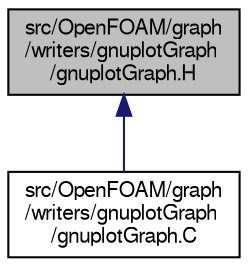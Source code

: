 digraph "src/OpenFOAM/graph/writers/gnuplotGraph/gnuplotGraph.H"
{
  bgcolor="transparent";
  edge [fontname="FreeSans",fontsize="10",labelfontname="FreeSans",labelfontsize="10"];
  node [fontname="FreeSans",fontsize="10",shape=record];
  Node1 [label="src/OpenFOAM/graph\l/writers/gnuplotGraph\l/gnuplotGraph.H",height=0.2,width=0.4,color="black", fillcolor="grey75", style="filled" fontcolor="black"];
  Node1 -> Node2 [dir="back",color="midnightblue",fontsize="10",style="solid",fontname="FreeSans"];
  Node2 [label="src/OpenFOAM/graph\l/writers/gnuplotGraph\l/gnuplotGraph.C",height=0.2,width=0.4,color="black",URL="$a07727.html"];
}
